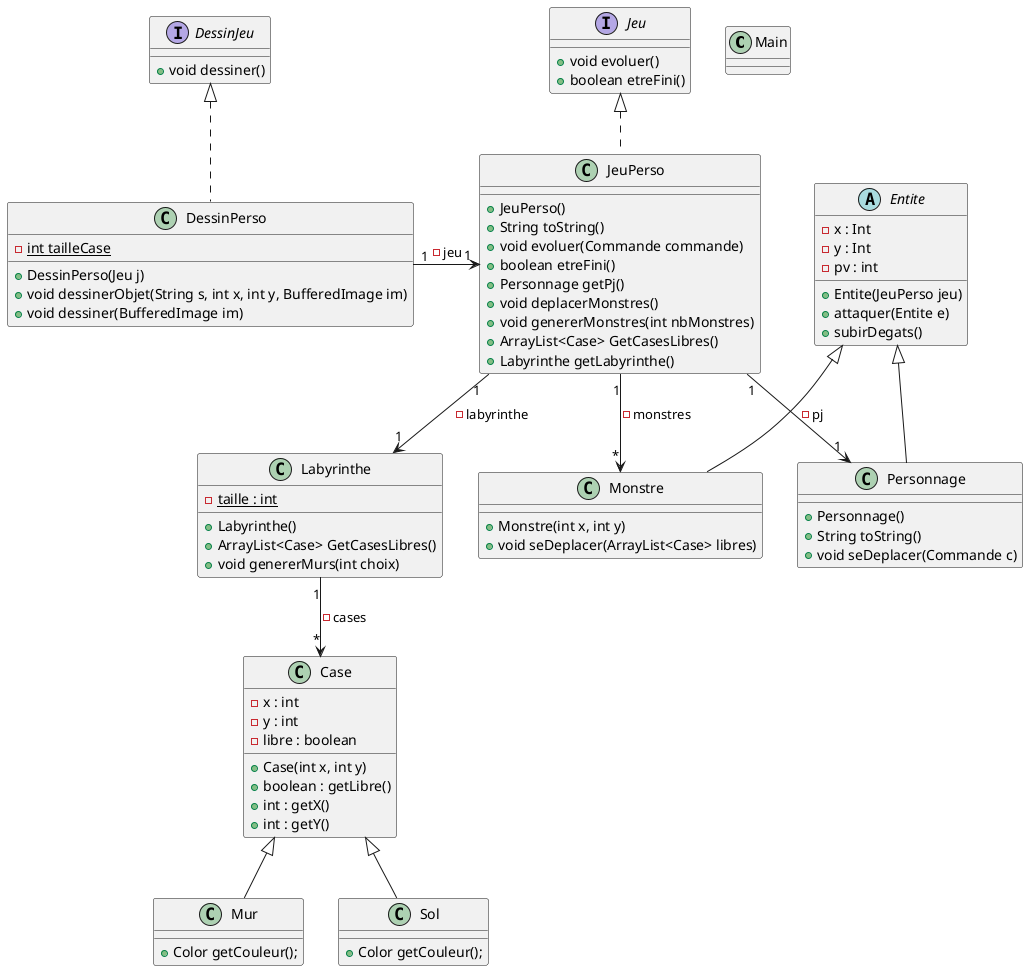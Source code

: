 @startuml

class Main {}

class Labyrinthe {
    - {static} taille : int
    + Labyrinthe()
    + ArrayList<Case> GetCasesLibres()
    + void genererMurs(int choix)
}
Labyrinthe "1" --> "*" Case : - cases

class Case {
    - x : int
    - y : int
    - libre : boolean
    + Case(int x, int y)
    + boolean : getLibre()
    + int : getX()
    + int : getY()
}

class Mur extends Case {
    + Color getCouleur();
}

class Sol extends Case {
    + Color getCouleur();
}

abstract class Entite {
    - x : Int
    - y : Int
    - pv : int
    + Entite(JeuPerso jeu)
    + attaquer(Entite e)
    + subirDegats()
}

class Personnage extends Entite {
    + Personnage()
    + String toString()
    + void seDeplacer(Commande c)
}

class Monstre extends Entite {
    + Monstre(int x, int y)
    + void seDeplacer(ArrayList<Case> libres)
}

interface Jeu {
    + void evoluer()
    + boolean etreFini()
}

interface DessinJeu {
    + void dessiner()
}

class JeuPerso implements Jeu {
    + JeuPerso()
    + String toString()
    + void evoluer(Commande commande)
    + boolean etreFini()
    + Personnage getPj()
    + void deplacerMonstres()
    + void genererMonstres(int nbMonstres)
    + ArrayList<Case> GetCasesLibres()
    + Labyrinthe getLabyrinthe()
}
JeuPerso "1" --> "1" Labyrinthe : - labyrinthe
JeuPerso "1" --> "1" Personnage : - pj
JeuPerso "1" --> "*" Monstre : - monstres

class DessinPerso implements DessinJeu {
    - {static} int tailleCase
    + DessinPerso(Jeu j)
    + void dessinerObjet(String s, int x, int y, BufferedImage im)
    + void dessiner(BufferedImage im)
}
DessinPerso "1" -> "1" JeuPerso : - jeu

@enduml